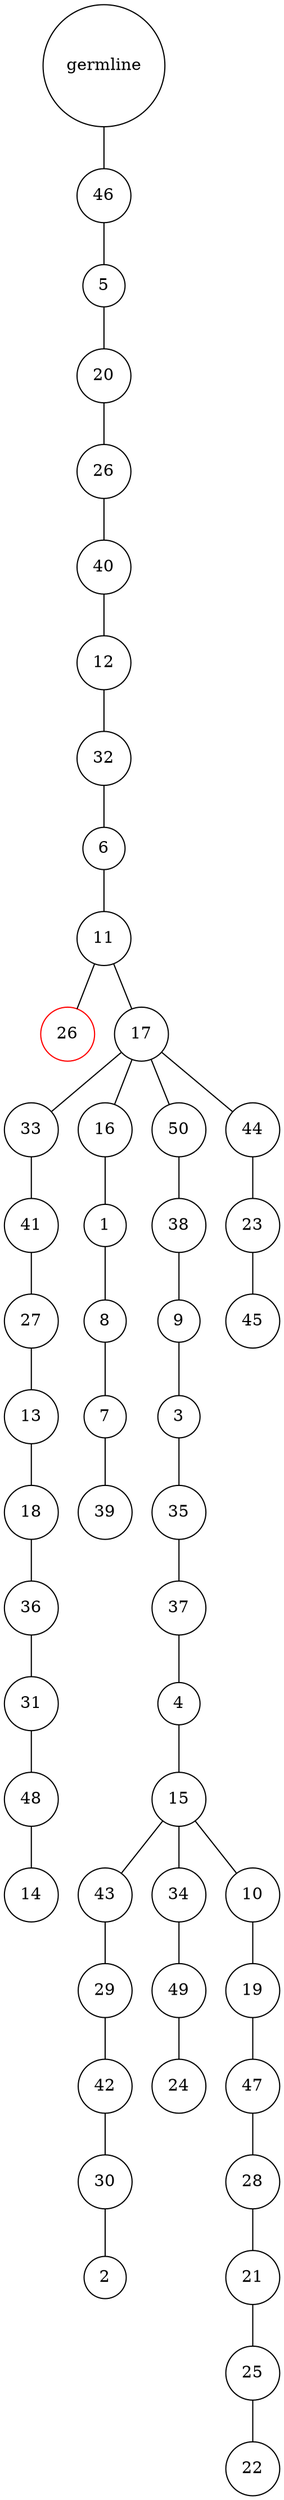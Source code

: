 graph {
	rankdir=UD;
	splines=line;
	node [shape=circle]
	"0x7f5cbc7c75e0" [label="germline"];
	"0x7f5cbc7c7610" [label="46"];
	"0x7f5cbc7c75e0" -- "0x7f5cbc7c7610" ;
	"0x7f5cbc7c7640" [label="5"];
	"0x7f5cbc7c7610" -- "0x7f5cbc7c7640" ;
	"0x7f5cbc7c7670" [label="20"];
	"0x7f5cbc7c7640" -- "0x7f5cbc7c7670" ;
	"0x7f5cbc7c76a0" [label="26"];
	"0x7f5cbc7c7670" -- "0x7f5cbc7c76a0" ;
	"0x7f5cbc7c76d0" [label="40"];
	"0x7f5cbc7c76a0" -- "0x7f5cbc7c76d0" ;
	"0x7f5cbc7c7700" [label="12"];
	"0x7f5cbc7c76d0" -- "0x7f5cbc7c7700" ;
	"0x7f5cbc7c7730" [label="32"];
	"0x7f5cbc7c7700" -- "0x7f5cbc7c7730" ;
	"0x7f5cbc7c7760" [label="6"];
	"0x7f5cbc7c7730" -- "0x7f5cbc7c7760" ;
	"0x7f5cbc7c7790" [label="11"];
	"0x7f5cbc7c7760" -- "0x7f5cbc7c7790" ;
	"0x7f5cbc7c77c0" [label="26",color="red"];
	"0x7f5cbc7c7790" -- "0x7f5cbc7c77c0" ;
	"0x7f5cbc7c77f0" [label="17"];
	"0x7f5cbc7c7790" -- "0x7f5cbc7c77f0" ;
	"0x7f5cbc7c7820" [label="33"];
	"0x7f5cbc7c77f0" -- "0x7f5cbc7c7820" ;
	"0x7f5cbc7c7850" [label="41"];
	"0x7f5cbc7c7820" -- "0x7f5cbc7c7850" ;
	"0x7f5cbc7c7880" [label="27"];
	"0x7f5cbc7c7850" -- "0x7f5cbc7c7880" ;
	"0x7f5cbc7c78b0" [label="13"];
	"0x7f5cbc7c7880" -- "0x7f5cbc7c78b0" ;
	"0x7f5cbc7c78e0" [label="18"];
	"0x7f5cbc7c78b0" -- "0x7f5cbc7c78e0" ;
	"0x7f5cbc7c7910" [label="36"];
	"0x7f5cbc7c78e0" -- "0x7f5cbc7c7910" ;
	"0x7f5cbc7c7940" [label="31"];
	"0x7f5cbc7c7910" -- "0x7f5cbc7c7940" ;
	"0x7f5cbc7c7970" [label="48"];
	"0x7f5cbc7c7940" -- "0x7f5cbc7c7970" ;
	"0x7f5cbc7c79a0" [label="14"];
	"0x7f5cbc7c7970" -- "0x7f5cbc7c79a0" ;
	"0x7f5cbc7c79d0" [label="16"];
	"0x7f5cbc7c77f0" -- "0x7f5cbc7c79d0" ;
	"0x7f5cbc7c7a00" [label="1"];
	"0x7f5cbc7c79d0" -- "0x7f5cbc7c7a00" ;
	"0x7f5cbc7c7a30" [label="8"];
	"0x7f5cbc7c7a00" -- "0x7f5cbc7c7a30" ;
	"0x7f5cbc7c7a60" [label="7"];
	"0x7f5cbc7c7a30" -- "0x7f5cbc7c7a60" ;
	"0x7f5cbc7c7a90" [label="39"];
	"0x7f5cbc7c7a60" -- "0x7f5cbc7c7a90" ;
	"0x7f5cbc7c7ac0" [label="50"];
	"0x7f5cbc7c77f0" -- "0x7f5cbc7c7ac0" ;
	"0x7f5cbc7c7af0" [label="38"];
	"0x7f5cbc7c7ac0" -- "0x7f5cbc7c7af0" ;
	"0x7f5cbc7c7b20" [label="9"];
	"0x7f5cbc7c7af0" -- "0x7f5cbc7c7b20" ;
	"0x7f5cbc7c7b50" [label="3"];
	"0x7f5cbc7c7b20" -- "0x7f5cbc7c7b50" ;
	"0x7f5cbc7c7b80" [label="35"];
	"0x7f5cbc7c7b50" -- "0x7f5cbc7c7b80" ;
	"0x7f5cbc7c7bb0" [label="37"];
	"0x7f5cbc7c7b80" -- "0x7f5cbc7c7bb0" ;
	"0x7f5cbc7c7be0" [label="4"];
	"0x7f5cbc7c7bb0" -- "0x7f5cbc7c7be0" ;
	"0x7f5cbc7c7c10" [label="15"];
	"0x7f5cbc7c7be0" -- "0x7f5cbc7c7c10" ;
	"0x7f5cbc7c7c40" [label="43"];
	"0x7f5cbc7c7c10" -- "0x7f5cbc7c7c40" ;
	"0x7f5cbc7c7c70" [label="29"];
	"0x7f5cbc7c7c40" -- "0x7f5cbc7c7c70" ;
	"0x7f5cbc7c7ca0" [label="42"];
	"0x7f5cbc7c7c70" -- "0x7f5cbc7c7ca0" ;
	"0x7f5cbc7c7cd0" [label="30"];
	"0x7f5cbc7c7ca0" -- "0x7f5cbc7c7cd0" ;
	"0x7f5cbc7c7d00" [label="2"];
	"0x7f5cbc7c7cd0" -- "0x7f5cbc7c7d00" ;
	"0x7f5cbc7c7d30" [label="34"];
	"0x7f5cbc7c7c10" -- "0x7f5cbc7c7d30" ;
	"0x7f5cbc7c7d60" [label="49"];
	"0x7f5cbc7c7d30" -- "0x7f5cbc7c7d60" ;
	"0x7f5cbc7c7d90" [label="24"];
	"0x7f5cbc7c7d60" -- "0x7f5cbc7c7d90" ;
	"0x7f5cbc7c7dc0" [label="10"];
	"0x7f5cbc7c7c10" -- "0x7f5cbc7c7dc0" ;
	"0x7f5cbc7c7df0" [label="19"];
	"0x7f5cbc7c7dc0" -- "0x7f5cbc7c7df0" ;
	"0x7f5cbc7c7e20" [label="47"];
	"0x7f5cbc7c7df0" -- "0x7f5cbc7c7e20" ;
	"0x7f5cbc7c7e50" [label="28"];
	"0x7f5cbc7c7e20" -- "0x7f5cbc7c7e50" ;
	"0x7f5cbc7c7e80" [label="21"];
	"0x7f5cbc7c7e50" -- "0x7f5cbc7c7e80" ;
	"0x7f5cbc7c7eb0" [label="25"];
	"0x7f5cbc7c7e80" -- "0x7f5cbc7c7eb0" ;
	"0x7f5cbc7c7ee0" [label="22"];
	"0x7f5cbc7c7eb0" -- "0x7f5cbc7c7ee0" ;
	"0x7f5cbc7c7f10" [label="44"];
	"0x7f5cbc7c77f0" -- "0x7f5cbc7c7f10" ;
	"0x7f5cbc7c7f40" [label="23"];
	"0x7f5cbc7c7f10" -- "0x7f5cbc7c7f40" ;
	"0x7f5cbc7c7f70" [label="45"];
	"0x7f5cbc7c7f40" -- "0x7f5cbc7c7f70" ;
}
